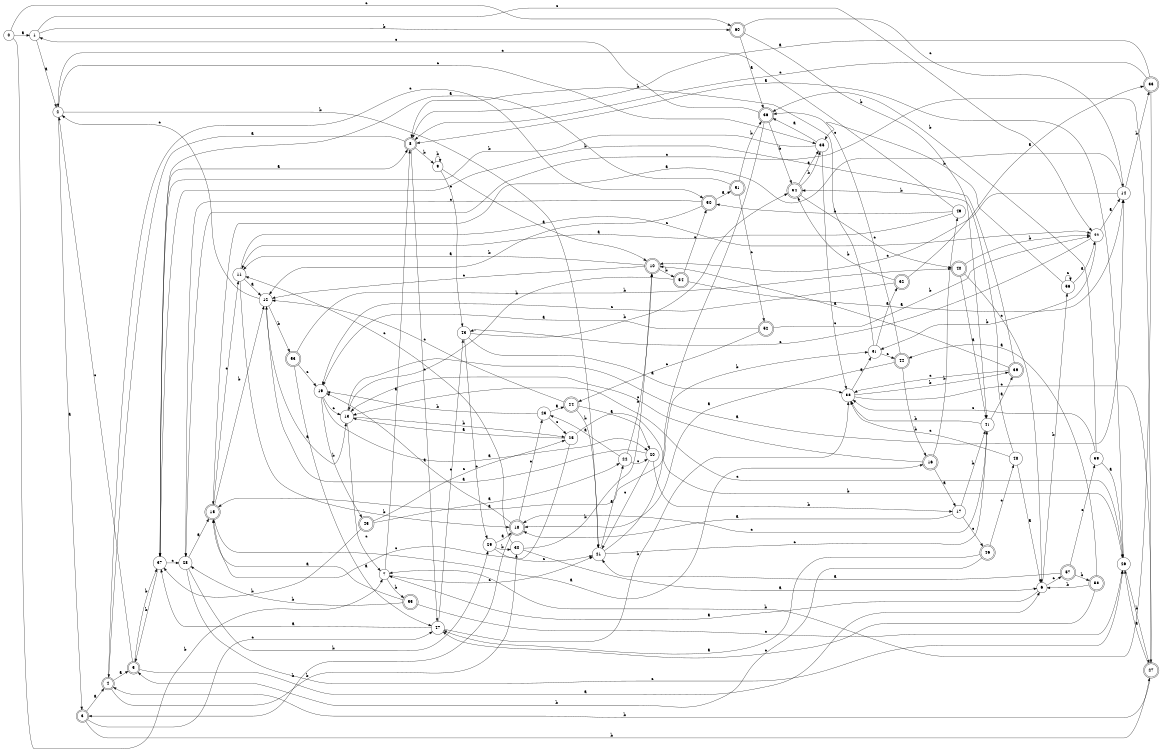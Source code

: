 digraph n49_3 {
__start0 [label="" shape="none"];

rankdir=LR;
size="8,5";

s0 [style="filled", color="black", fillcolor="white" shape="circle", label="0"];
s1 [style="filled", color="black", fillcolor="white" shape="circle", label="1"];
s2 [style="filled", color="black", fillcolor="white" shape="circle", label="2"];
s3 [style="rounded,filled", color="black", fillcolor="white" shape="doublecircle", label="3"];
s4 [style="rounded,filled", color="black", fillcolor="white" shape="doublecircle", label="4"];
s5 [style="rounded,filled", color="black", fillcolor="white" shape="doublecircle", label="5"];
s6 [style="filled", color="black", fillcolor="white" shape="circle", label="6"];
s7 [style="filled", color="black", fillcolor="white" shape="circle", label="7"];
s8 [style="rounded,filled", color="black", fillcolor="white" shape="doublecircle", label="8"];
s9 [style="filled", color="black", fillcolor="white" shape="circle", label="9"];
s10 [style="rounded,filled", color="black", fillcolor="white" shape="doublecircle", label="10"];
s11 [style="filled", color="black", fillcolor="white" shape="circle", label="11"];
s12 [style="filled", color="black", fillcolor="white" shape="circle", label="12"];
s13 [style="filled", color="black", fillcolor="white" shape="circle", label="13"];
s14 [style="filled", color="black", fillcolor="white" shape="circle", label="14"];
s15 [style="rounded,filled", color="black", fillcolor="white" shape="doublecircle", label="15"];
s16 [style="rounded,filled", color="black", fillcolor="white" shape="doublecircle", label="16"];
s17 [style="filled", color="black", fillcolor="white" shape="circle", label="17"];
s18 [style="rounded,filled", color="black", fillcolor="white" shape="doublecircle", label="18"];
s19 [style="filled", color="black", fillcolor="white" shape="circle", label="19"];
s20 [style="filled", color="black", fillcolor="white" shape="circle", label="20"];
s21 [style="filled", color="black", fillcolor="white" shape="circle", label="21"];
s22 [style="filled", color="black", fillcolor="white" shape="circle", label="22"];
s23 [style="filled", color="black", fillcolor="white" shape="circle", label="23"];
s24 [style="rounded,filled", color="black", fillcolor="white" shape="doublecircle", label="24"];
s25 [style="filled", color="black", fillcolor="white" shape="circle", label="25"];
s26 [style="filled", color="black", fillcolor="white" shape="circle", label="26"];
s27 [style="rounded,filled", color="black", fillcolor="white" shape="doublecircle", label="27"];
s28 [style="filled", color="black", fillcolor="white" shape="circle", label="28"];
s29 [style="filled", color="black", fillcolor="white" shape="circle", label="29"];
s30 [style="filled", color="black", fillcolor="white" shape="circle", label="30"];
s31 [style="filled", color="black", fillcolor="white" shape="circle", label="31"];
s32 [style="rounded,filled", color="black", fillcolor="white" shape="doublecircle", label="32"];
s33 [style="rounded,filled", color="black", fillcolor="white" shape="doublecircle", label="33"];
s34 [style="rounded,filled", color="black", fillcolor="white" shape="doublecircle", label="34"];
s35 [style="filled", color="black", fillcolor="white" shape="circle", label="35"];
s36 [style="rounded,filled", color="black", fillcolor="white" shape="doublecircle", label="36"];
s37 [style="filled", color="black", fillcolor="white" shape="circle", label="37"];
s38 [style="filled", color="black", fillcolor="white" shape="circle", label="38"];
s39 [style="rounded,filled", color="black", fillcolor="white" shape="doublecircle", label="39"];
s40 [style="rounded,filled", color="black", fillcolor="white" shape="doublecircle", label="40"];
s41 [style="filled", color="black", fillcolor="white" shape="circle", label="41"];
s42 [style="filled", color="black", fillcolor="white" shape="circle", label="42"];
s43 [style="filled", color="black", fillcolor="white" shape="circle", label="43"];
s44 [style="rounded,filled", color="black", fillcolor="white" shape="doublecircle", label="44"];
s45 [style="rounded,filled", color="black", fillcolor="white" shape="doublecircle", label="45"];
s46 [style="rounded,filled", color="black", fillcolor="white" shape="doublecircle", label="46"];
s47 [style="filled", color="black", fillcolor="white" shape="circle", label="47"];
s48 [style="filled", color="black", fillcolor="white" shape="circle", label="48"];
s49 [style="filled", color="black", fillcolor="white" shape="circle", label="49"];
s50 [style="rounded,filled", color="black", fillcolor="white" shape="doublecircle", label="50"];
s51 [style="rounded,filled", color="black", fillcolor="white" shape="doublecircle", label="51"];
s52 [style="rounded,filled", color="black", fillcolor="white" shape="doublecircle", label="52"];
s53 [style="rounded,filled", color="black", fillcolor="white" shape="doublecircle", label="53"];
s54 [style="rounded,filled", color="black", fillcolor="white" shape="doublecircle", label="54"];
s55 [style="rounded,filled", color="black", fillcolor="white" shape="doublecircle", label="55"];
s56 [style="filled", color="black", fillcolor="white" shape="circle", label="56"];
s57 [style="rounded,filled", color="black", fillcolor="white" shape="doublecircle", label="57"];
s58 [style="rounded,filled", color="black", fillcolor="white" shape="doublecircle", label="58"];
s59 [style="filled", color="black", fillcolor="white" shape="circle", label="59"];
s60 [style="rounded,filled", color="black", fillcolor="white" shape="doublecircle", label="60"];
s0 -> s1 [label="a"];
s0 -> s7 [label="b"];
s0 -> s60 [label="c"];
s1 -> s2 [label="a"];
s1 -> s60 [label="b"];
s1 -> s42 [label="c"];
s2 -> s3 [label="a"];
s2 -> s21 [label="b"];
s2 -> s35 [label="c"];
s3 -> s4 [label="a"];
s3 -> s27 [label="b"];
s3 -> s47 [label="c"];
s4 -> s5 [label="a"];
s4 -> s30 [label="b"];
s4 -> s50 [label="c"];
s5 -> s6 [label="a"];
s5 -> s37 [label="b"];
s5 -> s2 [label="c"];
s6 -> s7 [label="a"];
s6 -> s56 [label="b"];
s6 -> s57 [label="c"];
s7 -> s8 [label="a"];
s7 -> s55 [label="b"];
s7 -> s21 [label="c"];
s8 -> s4 [label="a"];
s8 -> s9 [label="b"];
s8 -> s47 [label="c"];
s9 -> s10 [label="a"];
s9 -> s9 [label="b"];
s9 -> s43 [label="c"];
s10 -> s11 [label="a"];
s10 -> s54 [label="b"];
s10 -> s12 [label="c"];
s11 -> s12 [label="a"];
s11 -> s18 [label="b"];
s11 -> s42 [label="c"];
s12 -> s13 [label="a"];
s12 -> s53 [label="b"];
s12 -> s2 [label="c"];
s13 -> s14 [label="a"];
s13 -> s25 [label="b"];
s13 -> s7 [label="c"];
s14 -> s15 [label="a"];
s14 -> s33 [label="b"];
s14 -> s10 [label="c"];
s15 -> s16 [label="a"];
s15 -> s12 [label="b"];
s15 -> s11 [label="c"];
s16 -> s17 [label="a"];
s16 -> s49 [label="b"];
s16 -> s13 [label="c"];
s17 -> s18 [label="a"];
s17 -> s41 [label="b"];
s17 -> s46 [label="c"];
s18 -> s19 [label="a"];
s18 -> s3 [label="b"];
s18 -> s23 [label="c"];
s19 -> s20 [label="a"];
s19 -> s45 [label="b"];
s19 -> s13 [label="c"];
s20 -> s12 [label="a"];
s20 -> s17 [label="b"];
s20 -> s21 [label="c"];
s21 -> s22 [label="a"];
s21 -> s31 [label="b"];
s21 -> s41 [label="c"];
s22 -> s23 [label="a"];
s22 -> s10 [label="b"];
s22 -> s20 [label="c"];
s23 -> s24 [label="a"];
s23 -> s19 [label="b"];
s23 -> s25 [label="c"];
s24 -> s20 [label="a"];
s24 -> s21 [label="b"];
s24 -> s12 [label="c"];
s25 -> s13 [label="a"];
s25 -> s26 [label="b"];
s25 -> s15 [label="c"];
s26 -> s8 [label="a"];
s26 -> s27 [label="b"];
s26 -> s13 [label="c"];
s27 -> s26 [label="a"];
s27 -> s4 [label="b"];
s27 -> s28 [label="c"];
s28 -> s15 [label="a"];
s28 -> s29 [label="b"];
s28 -> s26 [label="c"];
s29 -> s18 [label="a"];
s29 -> s30 [label="b"];
s29 -> s21 [label="c"];
s30 -> s6 [label="a"];
s30 -> s10 [label="b"];
s30 -> s11 [label="c"];
s31 -> s32 [label="a"];
s31 -> s8 [label="b"];
s31 -> s44 [label="c"];
s32 -> s33 [label="a"];
s32 -> s34 [label="b"];
s32 -> s19 [label="c"];
s33 -> s8 [label="a"];
s33 -> s7 [label="b"];
s33 -> s8 [label="c"];
s34 -> s35 [label="a"];
s34 -> s35 [label="b"];
s34 -> s40 [label="c"];
s35 -> s36 [label="a"];
s35 -> s37 [label="b"];
s35 -> s38 [label="c"];
s36 -> s15 [label="a"];
s36 -> s34 [label="b"];
s36 -> s1 [label="c"];
s37 -> s8 [label="a"];
s37 -> s5 [label="b"];
s37 -> s28 [label="c"];
s38 -> s31 [label="a"];
s38 -> s39 [label="b"];
s38 -> s27 [label="c"];
s39 -> s10 [label="a"];
s39 -> s37 [label="b"];
s39 -> s38 [label="c"];
s40 -> s41 [label="a"];
s40 -> s42 [label="b"];
s40 -> s6 [label="c"];
s41 -> s39 [label="a"];
s41 -> s38 [label="b"];
s41 -> s18 [label="c"];
s42 -> s14 [label="a"];
s42 -> s31 [label="b"];
s42 -> s43 [label="c"];
s43 -> s38 [label="a"];
s43 -> s34 [label="b"];
s43 -> s29 [label="c"];
s44 -> s18 [label="a"];
s44 -> s16 [label="b"];
s44 -> s36 [label="c"];
s45 -> s22 [label="a"];
s45 -> s37 [label="b"];
s45 -> s25 [label="c"];
s46 -> s47 [label="a"];
s46 -> s5 [label="b"];
s46 -> s48 [label="c"];
s47 -> s37 [label="a"];
s47 -> s38 [label="b"];
s47 -> s43 [label="c"];
s48 -> s6 [label="a"];
s48 -> s34 [label="b"];
s48 -> s38 [label="c"];
s49 -> s11 [label="a"];
s49 -> s50 [label="b"];
s49 -> s2 [label="c"];
s50 -> s51 [label="a"];
s50 -> s12 [label="b"];
s50 -> s28 [label="c"];
s51 -> s37 [label="a"];
s51 -> s36 [label="b"];
s51 -> s52 [label="c"];
s52 -> s19 [label="a"];
s52 -> s42 [label="b"];
s52 -> s24 [label="c"];
s53 -> s47 [label="a"];
s53 -> s40 [label="b"];
s53 -> s19 [label="c"];
s54 -> s14 [label="a"];
s54 -> s13 [label="b"];
s54 -> s50 [label="c"];
s55 -> s15 [label="a"];
s55 -> s28 [label="b"];
s55 -> s26 [label="c"];
s56 -> s42 [label="a"];
s56 -> s35 [label="b"];
s56 -> s56 [label="c"];
s57 -> s21 [label="a"];
s57 -> s58 [label="b"];
s57 -> s59 [label="c"];
s58 -> s44 [label="a"];
s58 -> s6 [label="b"];
s58 -> s47 [label="c"];
s59 -> s26 [label="a"];
s59 -> s36 [label="b"];
s59 -> s38 [label="c"];
s60 -> s36 [label="a"];
s60 -> s41 [label="b"];
s60 -> s14 [label="c"];

}